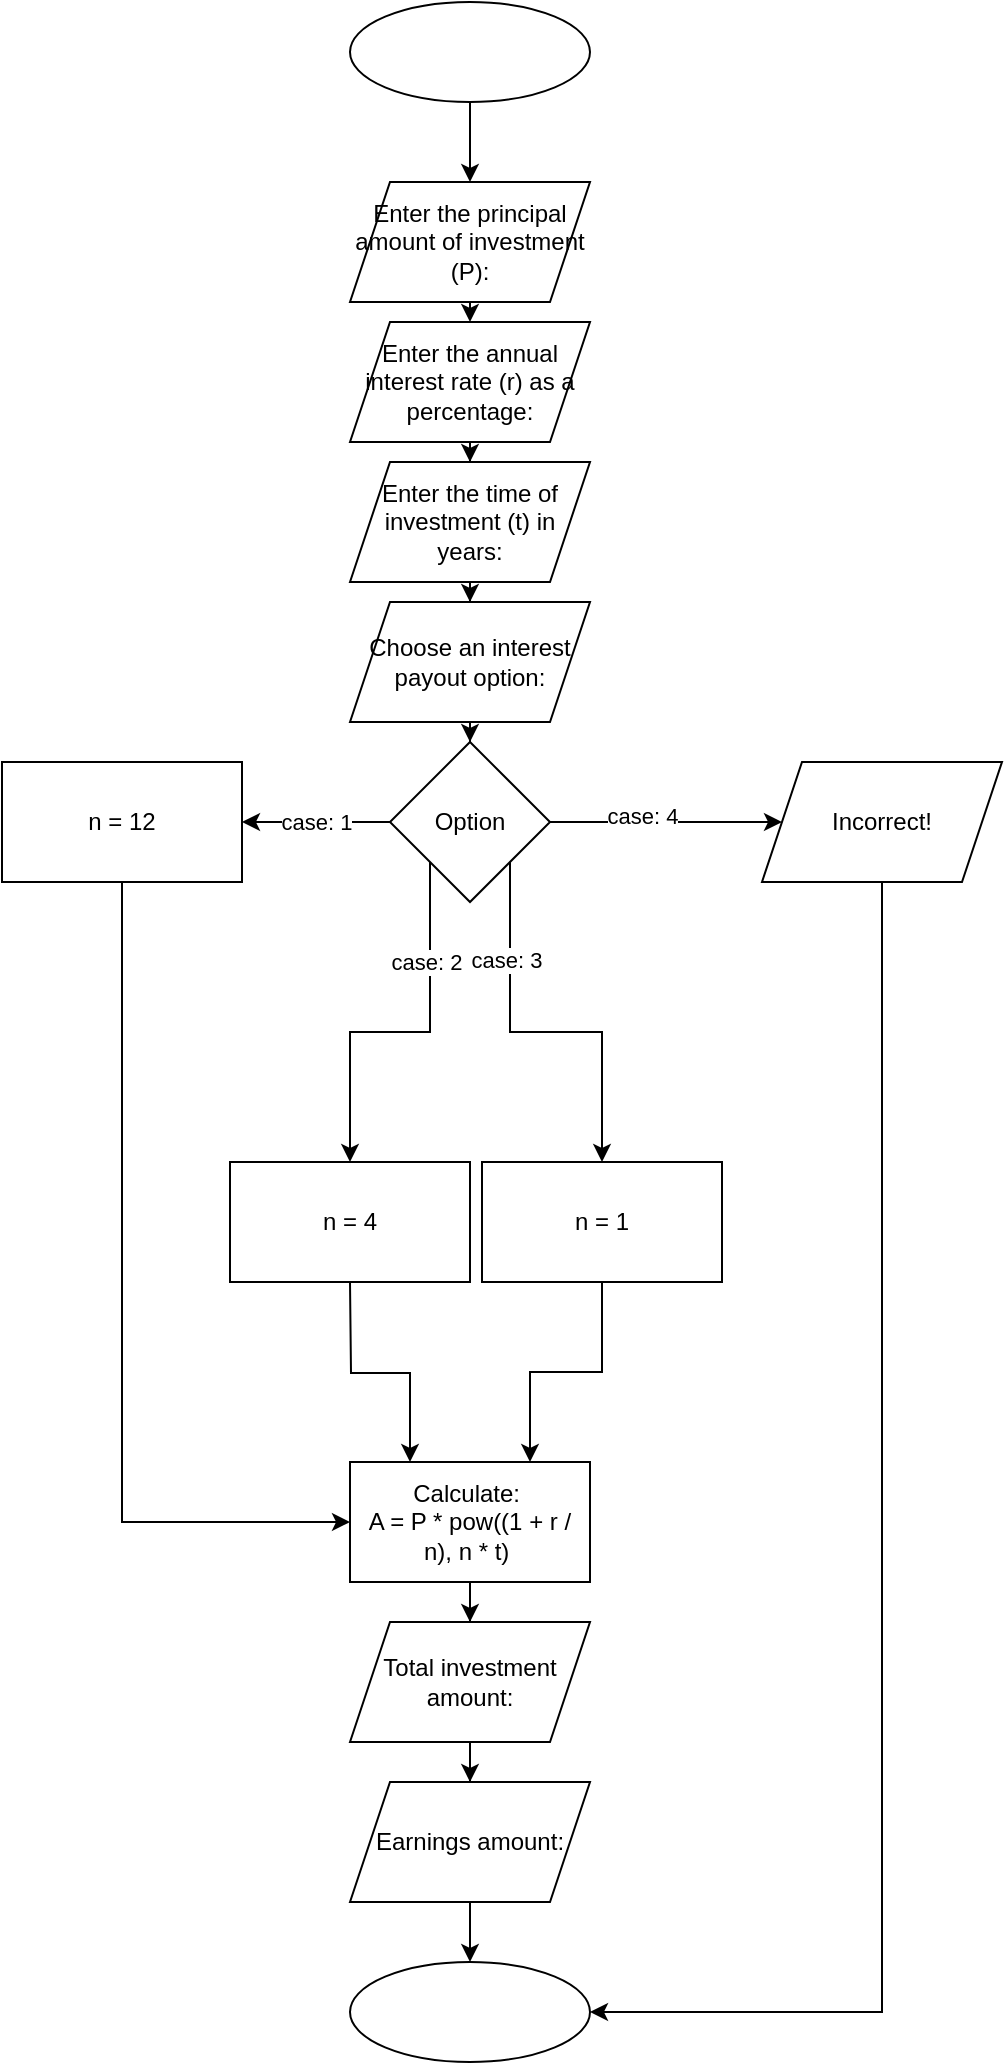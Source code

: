 <mxfile version="24.7.16">
  <diagram name="Page-1" id="MfQNe0MAdiNeO6hudDJw">
    <mxGraphModel dx="2206" dy="1282" grid="1" gridSize="10" guides="1" tooltips="1" connect="1" arrows="1" fold="1" page="1" pageScale="1" pageWidth="827" pageHeight="1169" math="0" shadow="0">
      <root>
        <mxCell id="0" />
        <mxCell id="1" parent="0" />
        <mxCell id="JDuXYCMmhLh6_3cpKqxB-9" style="edgeStyle=orthogonalEdgeStyle;rounded=0;orthogonalLoop=1;jettySize=auto;html=1;exitX=0.5;exitY=1;exitDx=0;exitDy=0;entryX=0.5;entryY=0;entryDx=0;entryDy=0;" edge="1" parent="1" source="JDuXYCMmhLh6_3cpKqxB-1" target="JDuXYCMmhLh6_3cpKqxB-2">
          <mxGeometry relative="1" as="geometry" />
        </mxCell>
        <mxCell id="JDuXYCMmhLh6_3cpKqxB-1" value="" style="ellipse;whiteSpace=wrap;html=1;rounded=0;" vertex="1" parent="1">
          <mxGeometry x="354" y="40" width="120" height="50" as="geometry" />
        </mxCell>
        <mxCell id="JDuXYCMmhLh6_3cpKqxB-8" style="edgeStyle=orthogonalEdgeStyle;rounded=0;orthogonalLoop=1;jettySize=auto;html=1;exitX=0.5;exitY=1;exitDx=0;exitDy=0;entryX=0.5;entryY=0;entryDx=0;entryDy=0;" edge="1" parent="1" source="JDuXYCMmhLh6_3cpKqxB-2" target="JDuXYCMmhLh6_3cpKqxB-3">
          <mxGeometry relative="1" as="geometry" />
        </mxCell>
        <mxCell id="JDuXYCMmhLh6_3cpKqxB-2" value="Enter the principal amount of investment (P):" style="shape=parallelogram;perimeter=parallelogramPerimeter;whiteSpace=wrap;html=1;fixedSize=1;rounded=0;" vertex="1" parent="1">
          <mxGeometry x="354" y="130" width="120" height="60" as="geometry" />
        </mxCell>
        <mxCell id="JDuXYCMmhLh6_3cpKqxB-7" style="edgeStyle=orthogonalEdgeStyle;rounded=0;orthogonalLoop=1;jettySize=auto;html=1;exitX=0.5;exitY=1;exitDx=0;exitDy=0;" edge="1" parent="1" source="JDuXYCMmhLh6_3cpKqxB-3" target="JDuXYCMmhLh6_3cpKqxB-4">
          <mxGeometry relative="1" as="geometry" />
        </mxCell>
        <mxCell id="JDuXYCMmhLh6_3cpKqxB-3" value="Enter the annual interest rate (r) as a percentage:" style="shape=parallelogram;perimeter=parallelogramPerimeter;whiteSpace=wrap;html=1;fixedSize=1;rounded=0;" vertex="1" parent="1">
          <mxGeometry x="354" y="200" width="120" height="60" as="geometry" />
        </mxCell>
        <mxCell id="JDuXYCMmhLh6_3cpKqxB-6" value="" style="edgeStyle=orthogonalEdgeStyle;rounded=0;orthogonalLoop=1;jettySize=auto;html=1;" edge="1" parent="1" source="JDuXYCMmhLh6_3cpKqxB-4" target="JDuXYCMmhLh6_3cpKqxB-5">
          <mxGeometry relative="1" as="geometry" />
        </mxCell>
        <mxCell id="JDuXYCMmhLh6_3cpKqxB-4" value="Enter the time of investment (t) in years:" style="shape=parallelogram;perimeter=parallelogramPerimeter;whiteSpace=wrap;html=1;fixedSize=1;rounded=0;" vertex="1" parent="1">
          <mxGeometry x="354" y="270" width="120" height="60" as="geometry" />
        </mxCell>
        <mxCell id="JDuXYCMmhLh6_3cpKqxB-14" value="" style="edgeStyle=orthogonalEdgeStyle;rounded=0;orthogonalLoop=1;jettySize=auto;html=1;" edge="1" parent="1" source="JDuXYCMmhLh6_3cpKqxB-5" target="JDuXYCMmhLh6_3cpKqxB-13">
          <mxGeometry relative="1" as="geometry" />
        </mxCell>
        <mxCell id="JDuXYCMmhLh6_3cpKqxB-5" value="Choose an interest payout option:" style="shape=parallelogram;perimeter=parallelogramPerimeter;whiteSpace=wrap;html=1;fixedSize=1;" vertex="1" parent="1">
          <mxGeometry x="354" y="340" width="120" height="60" as="geometry" />
        </mxCell>
        <mxCell id="JDuXYCMmhLh6_3cpKqxB-16" value="case: 1" style="edgeStyle=orthogonalEdgeStyle;rounded=0;orthogonalLoop=1;jettySize=auto;html=1;" edge="1" parent="1" source="JDuXYCMmhLh6_3cpKqxB-13" target="JDuXYCMmhLh6_3cpKqxB-21">
          <mxGeometry relative="1" as="geometry">
            <mxPoint x="304" y="450.0" as="targetPoint" />
          </mxGeometry>
        </mxCell>
        <mxCell id="JDuXYCMmhLh6_3cpKqxB-18" value="" style="edgeStyle=orthogonalEdgeStyle;rounded=0;orthogonalLoop=1;jettySize=auto;html=1;entryX=0;entryY=0.5;entryDx=0;entryDy=0;" edge="1" parent="1" source="JDuXYCMmhLh6_3cpKqxB-13" target="JDuXYCMmhLh6_3cpKqxB-37">
          <mxGeometry relative="1" as="geometry">
            <mxPoint x="530" y="450.0" as="targetPoint" />
          </mxGeometry>
        </mxCell>
        <mxCell id="JDuXYCMmhLh6_3cpKqxB-25" value="case: 4" style="edgeLabel;html=1;align=center;verticalAlign=middle;resizable=0;points=[];" vertex="1" connectable="0" parent="JDuXYCMmhLh6_3cpKqxB-18">
          <mxGeometry x="-0.213" y="3" relative="1" as="geometry">
            <mxPoint as="offset" />
          </mxGeometry>
        </mxCell>
        <mxCell id="JDuXYCMmhLh6_3cpKqxB-29" style="edgeStyle=orthogonalEdgeStyle;rounded=0;orthogonalLoop=1;jettySize=auto;html=1;exitX=1;exitY=1;exitDx=0;exitDy=0;" edge="1" parent="1" source="JDuXYCMmhLh6_3cpKqxB-13" target="JDuXYCMmhLh6_3cpKqxB-31">
          <mxGeometry relative="1" as="geometry">
            <mxPoint x="510" y="620" as="targetPoint" />
          </mxGeometry>
        </mxCell>
        <mxCell id="JDuXYCMmhLh6_3cpKqxB-34" value="case: 3" style="edgeLabel;html=1;align=center;verticalAlign=middle;resizable=0;points=[];" vertex="1" connectable="0" parent="JDuXYCMmhLh6_3cpKqxB-29">
          <mxGeometry x="-0.5" y="-2" relative="1" as="geometry">
            <mxPoint as="offset" />
          </mxGeometry>
        </mxCell>
        <mxCell id="JDuXYCMmhLh6_3cpKqxB-32" style="edgeStyle=orthogonalEdgeStyle;rounded=0;orthogonalLoop=1;jettySize=auto;html=1;exitX=0;exitY=1;exitDx=0;exitDy=0;" edge="1" parent="1" source="JDuXYCMmhLh6_3cpKqxB-13" target="JDuXYCMmhLh6_3cpKqxB-33">
          <mxGeometry relative="1" as="geometry">
            <mxPoint x="320" y="550" as="targetPoint" />
          </mxGeometry>
        </mxCell>
        <mxCell id="JDuXYCMmhLh6_3cpKqxB-35" value="case: 2" style="edgeLabel;html=1;align=center;verticalAlign=middle;resizable=0;points=[];" vertex="1" connectable="0" parent="JDuXYCMmhLh6_3cpKqxB-32">
          <mxGeometry x="-0.476" y="-2" relative="1" as="geometry">
            <mxPoint as="offset" />
          </mxGeometry>
        </mxCell>
        <mxCell id="JDuXYCMmhLh6_3cpKqxB-13" value="Option" style="rhombus;whiteSpace=wrap;html=1;" vertex="1" parent="1">
          <mxGeometry x="374" y="410" width="80" height="80" as="geometry" />
        </mxCell>
        <mxCell id="JDuXYCMmhLh6_3cpKqxB-42" style="edgeStyle=orthogonalEdgeStyle;rounded=0;orthogonalLoop=1;jettySize=auto;html=1;entryX=0;entryY=0.5;entryDx=0;entryDy=0;" edge="1" parent="1" source="JDuXYCMmhLh6_3cpKqxB-21" target="JDuXYCMmhLh6_3cpKqxB-40">
          <mxGeometry relative="1" as="geometry">
            <mxPoint x="350" y="800" as="targetPoint" />
            <Array as="points">
              <mxPoint x="240" y="800" />
            </Array>
          </mxGeometry>
        </mxCell>
        <mxCell id="JDuXYCMmhLh6_3cpKqxB-21" value="n = 12" style="rounded=0;whiteSpace=wrap;html=1;" vertex="1" parent="1">
          <mxGeometry x="180" y="420.0" width="120" height="60" as="geometry" />
        </mxCell>
        <mxCell id="JDuXYCMmhLh6_3cpKqxB-44" style="edgeStyle=orthogonalEdgeStyle;rounded=0;orthogonalLoop=1;jettySize=auto;html=1;entryX=0.75;entryY=0;entryDx=0;entryDy=0;" edge="1" parent="1" source="JDuXYCMmhLh6_3cpKqxB-31" target="JDuXYCMmhLh6_3cpKqxB-40">
          <mxGeometry relative="1" as="geometry" />
        </mxCell>
        <mxCell id="JDuXYCMmhLh6_3cpKqxB-31" value="n = 1" style="rounded=0;whiteSpace=wrap;html=1;" vertex="1" parent="1">
          <mxGeometry x="420" y="620" width="120" height="60" as="geometry" />
        </mxCell>
        <mxCell id="JDuXYCMmhLh6_3cpKqxB-45" style="edgeStyle=orthogonalEdgeStyle;rounded=0;orthogonalLoop=1;jettySize=auto;html=1;entryX=0.25;entryY=0;entryDx=0;entryDy=0;" edge="1" parent="1" target="JDuXYCMmhLh6_3cpKqxB-40">
          <mxGeometry relative="1" as="geometry">
            <mxPoint x="370" y="790" as="targetPoint" />
            <mxPoint x="354.002" y="680" as="sourcePoint" />
          </mxGeometry>
        </mxCell>
        <mxCell id="JDuXYCMmhLh6_3cpKqxB-33" value="n = 4" style="rounded=0;whiteSpace=wrap;html=1;" vertex="1" parent="1">
          <mxGeometry x="294" y="620" width="120" height="60" as="geometry" />
        </mxCell>
        <mxCell id="JDuXYCMmhLh6_3cpKqxB-54" style="edgeStyle=orthogonalEdgeStyle;rounded=0;orthogonalLoop=1;jettySize=auto;html=1;entryX=1;entryY=0.5;entryDx=0;entryDy=0;" edge="1" parent="1" source="JDuXYCMmhLh6_3cpKqxB-37" target="JDuXYCMmhLh6_3cpKqxB-53">
          <mxGeometry relative="1" as="geometry">
            <mxPoint x="620" y="1040" as="targetPoint" />
            <Array as="points">
              <mxPoint x="620" y="1045" />
            </Array>
          </mxGeometry>
        </mxCell>
        <mxCell id="JDuXYCMmhLh6_3cpKqxB-37" value="Incorrect!" style="shape=parallelogram;perimeter=parallelogramPerimeter;whiteSpace=wrap;html=1;fixedSize=1;" vertex="1" parent="1">
          <mxGeometry x="560" y="420.0" width="120" height="60" as="geometry" />
        </mxCell>
        <mxCell id="JDuXYCMmhLh6_3cpKqxB-46" style="edgeStyle=orthogonalEdgeStyle;rounded=0;orthogonalLoop=1;jettySize=auto;html=1;" edge="1" parent="1" source="JDuXYCMmhLh6_3cpKqxB-40" target="JDuXYCMmhLh6_3cpKqxB-47">
          <mxGeometry relative="1" as="geometry">
            <mxPoint x="414.0" y="880" as="targetPoint" />
          </mxGeometry>
        </mxCell>
        <mxCell id="JDuXYCMmhLh6_3cpKqxB-40" value="Calculate:&amp;nbsp;&lt;div&gt;A = P * pow((1 + r / n), n * t)&amp;nbsp;&lt;/div&gt;" style="rounded=0;whiteSpace=wrap;html=1;" vertex="1" parent="1">
          <mxGeometry x="354" y="770.0" width="120" height="60" as="geometry" />
        </mxCell>
        <mxCell id="JDuXYCMmhLh6_3cpKqxB-48" style="edgeStyle=orthogonalEdgeStyle;rounded=0;orthogonalLoop=1;jettySize=auto;html=1;" edge="1" parent="1" source="JDuXYCMmhLh6_3cpKqxB-47" target="JDuXYCMmhLh6_3cpKqxB-49">
          <mxGeometry relative="1" as="geometry">
            <mxPoint x="414.0" y="960" as="targetPoint" />
          </mxGeometry>
        </mxCell>
        <mxCell id="JDuXYCMmhLh6_3cpKqxB-47" value="Total investment amount:" style="shape=parallelogram;perimeter=parallelogramPerimeter;whiteSpace=wrap;html=1;fixedSize=1;" vertex="1" parent="1">
          <mxGeometry x="354.0" y="850" width="120" height="60" as="geometry" />
        </mxCell>
        <mxCell id="JDuXYCMmhLh6_3cpKqxB-50" style="edgeStyle=orthogonalEdgeStyle;rounded=0;orthogonalLoop=1;jettySize=auto;html=1;entryX=0.5;entryY=0;entryDx=0;entryDy=0;" edge="1" parent="1" source="JDuXYCMmhLh6_3cpKqxB-49" target="JDuXYCMmhLh6_3cpKqxB-53">
          <mxGeometry relative="1" as="geometry">
            <mxPoint x="414.0" y="1020" as="targetPoint" />
          </mxGeometry>
        </mxCell>
        <mxCell id="JDuXYCMmhLh6_3cpKqxB-49" value="Earnings amount:" style="shape=parallelogram;perimeter=parallelogramPerimeter;whiteSpace=wrap;html=1;fixedSize=1;" vertex="1" parent="1">
          <mxGeometry x="354.0" y="930" width="120" height="60" as="geometry" />
        </mxCell>
        <mxCell id="JDuXYCMmhLh6_3cpKqxB-53" value="" style="ellipse;whiteSpace=wrap;html=1;rounded=0;" vertex="1" parent="1">
          <mxGeometry x="354" y="1020" width="120" height="50" as="geometry" />
        </mxCell>
      </root>
    </mxGraphModel>
  </diagram>
</mxfile>
